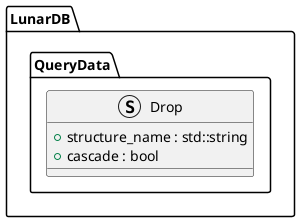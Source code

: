 @startuml Drop


namespace LunarDB.QueryData {

struct Drop {
    + structure_name : std::string
    + cascade : bool
}

}

@enduml
